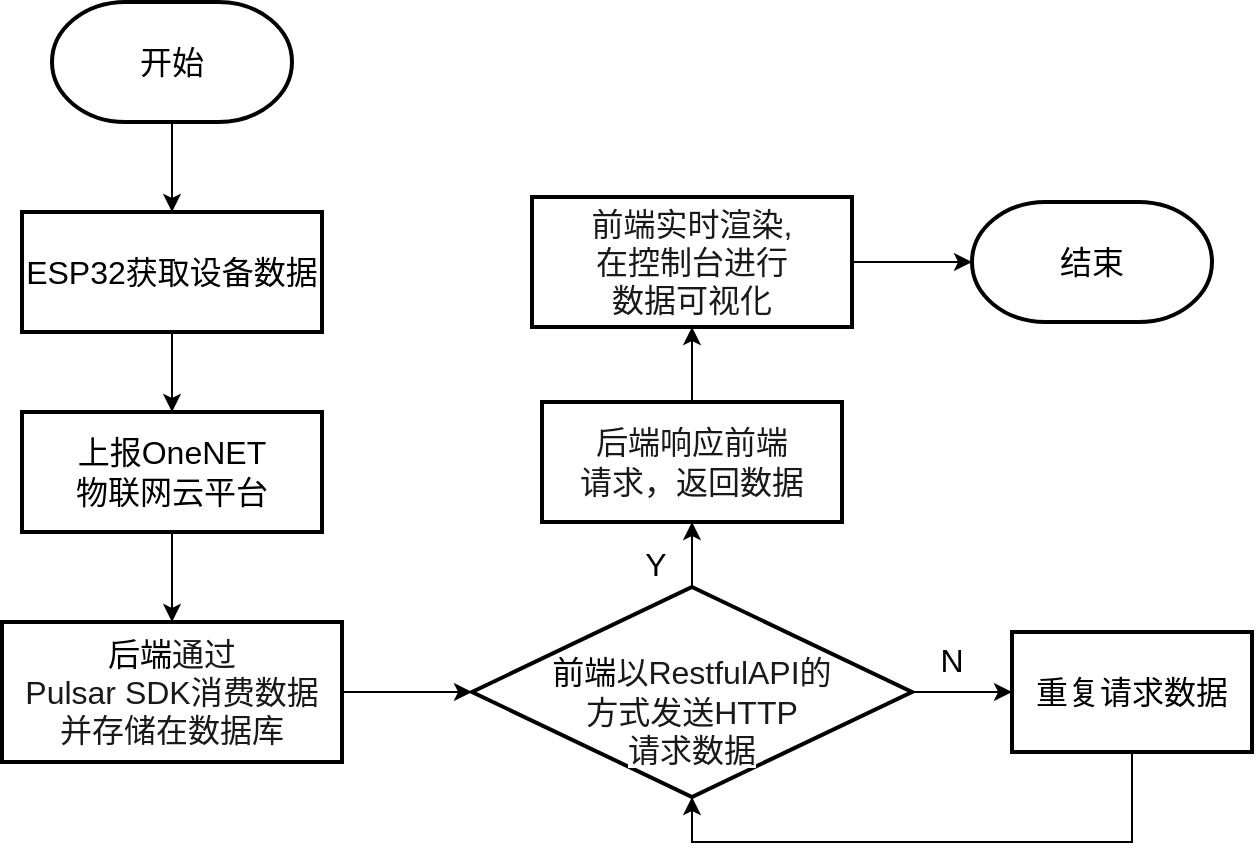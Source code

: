 <mxfile version="27.0.3">
  <diagram name="第 1 页" id="Ivtz1y3JbJTpl7jnr0I4">
    <mxGraphModel dx="1250" dy="688" grid="1" gridSize="10" guides="1" tooltips="1" connect="1" arrows="1" fold="1" page="1" pageScale="1" pageWidth="827" pageHeight="1169" math="0" shadow="0">
      <root>
        <mxCell id="0" />
        <mxCell id="1" parent="0" />
        <mxCell id="PWG7MVSQYjs1RkE0XGg9-1" value="" style="edgeStyle=orthogonalEdgeStyle;rounded=0;orthogonalLoop=1;jettySize=auto;html=1;labelBackgroundColor=none;fontColor=default;" edge="1" parent="1" source="PWG7MVSQYjs1RkE0XGg9-2" target="PWG7MVSQYjs1RkE0XGg9-4">
          <mxGeometry relative="1" as="geometry" />
        </mxCell>
        <mxCell id="PWG7MVSQYjs1RkE0XGg9-2" value="&lt;font style=&quot;font-size: 16px;&quot;&gt;开始&lt;/font&gt;" style="strokeWidth=2;html=1;shape=mxgraph.flowchart.terminator;whiteSpace=wrap;labelBackgroundColor=none;" vertex="1" parent="1">
          <mxGeometry x="110" y="170" width="120" height="60" as="geometry" />
        </mxCell>
        <mxCell id="PWG7MVSQYjs1RkE0XGg9-54" value="" style="edgeStyle=orthogonalEdgeStyle;rounded=0;orthogonalLoop=1;jettySize=auto;html=1;" edge="1" parent="1" source="PWG7MVSQYjs1RkE0XGg9-4" target="PWG7MVSQYjs1RkE0XGg9-53">
          <mxGeometry relative="1" as="geometry" />
        </mxCell>
        <mxCell id="PWG7MVSQYjs1RkE0XGg9-4" value="&lt;font style=&quot;font-size: 16px;&quot;&gt;ESP32获取设备数据&lt;/font&gt;" style="whiteSpace=wrap;html=1;strokeWidth=2;labelBackgroundColor=none;" vertex="1" parent="1">
          <mxGeometry x="95" y="275" width="150" height="60" as="geometry" />
        </mxCell>
        <mxCell id="PWG7MVSQYjs1RkE0XGg9-34" style="edgeStyle=orthogonalEdgeStyle;rounded=0;orthogonalLoop=1;jettySize=auto;html=1;exitX=0.5;exitY=1;exitDx=0;exitDy=0;" edge="1" parent="1">
          <mxGeometry relative="1" as="geometry">
            <mxPoint x="540" y="424" as="sourcePoint" />
            <mxPoint x="540" y="424" as="targetPoint" />
          </mxGeometry>
        </mxCell>
        <mxCell id="PWG7MVSQYjs1RkE0XGg9-60" value="" style="edgeStyle=orthogonalEdgeStyle;rounded=0;orthogonalLoop=1;jettySize=auto;html=1;" edge="1" parent="1" source="PWG7MVSQYjs1RkE0XGg9-53" target="PWG7MVSQYjs1RkE0XGg9-59">
          <mxGeometry relative="1" as="geometry" />
        </mxCell>
        <mxCell id="PWG7MVSQYjs1RkE0XGg9-53" value="&lt;font style=&quot;font-size: 16px;&quot;&gt;上报OneNET&lt;/font&gt;&lt;div&gt;&lt;font style=&quot;font-size: 16px;&quot;&gt;物联网云平台&lt;/font&gt;&lt;/div&gt;" style="whiteSpace=wrap;html=1;strokeWidth=2;labelBackgroundColor=none;" vertex="1" parent="1">
          <mxGeometry x="95" y="375" width="150" height="60" as="geometry" />
        </mxCell>
        <mxCell id="PWG7MVSQYjs1RkE0XGg9-62" value="" style="edgeStyle=orthogonalEdgeStyle;rounded=0;orthogonalLoop=1;jettySize=auto;html=1;" edge="1" parent="1" source="PWG7MVSQYjs1RkE0XGg9-59" target="PWG7MVSQYjs1RkE0XGg9-61">
          <mxGeometry relative="1" as="geometry" />
        </mxCell>
        <mxCell id="PWG7MVSQYjs1RkE0XGg9-59" value="&lt;font style=&quot;font-size: 16px;&quot; face=&quot;Helvetica&quot;&gt;后端&lt;span style=&quot;white-space-collapse: preserve; color: rgba(0, 0, 0, 0.9); text-align: left; background-color: rgb(255, 255, 255);&quot;&gt;通过&lt;/span&gt;&lt;/font&gt;&lt;div&gt;&lt;span style=&quot;color: rgba(0, 0, 0, 0.9); text-align: left; white-space-collapse: preserve; background-color: rgb(255, 255, 255);&quot;&gt;&lt;font style=&quot;font-size: 16px;&quot; face=&quot;Helvetica&quot;&gt;Pulsar SDK消费数据&lt;/font&gt;&lt;/span&gt;&lt;/div&gt;&lt;div&gt;&lt;span style=&quot;color: rgba(0, 0, 0, 0.9); text-align: left; white-space-collapse: preserve; background-color: rgb(255, 255, 255);&quot;&gt;&lt;font style=&quot;font-size: 16px;&quot; face=&quot;Helvetica&quot;&gt;并存储在数据库&lt;/font&gt;&lt;/span&gt;&lt;/div&gt;" style="whiteSpace=wrap;html=1;strokeWidth=2;labelBackgroundColor=none;" vertex="1" parent="1">
          <mxGeometry x="85" y="480" width="170" height="70" as="geometry" />
        </mxCell>
        <mxCell id="PWG7MVSQYjs1RkE0XGg9-64" value="" style="edgeStyle=orthogonalEdgeStyle;rounded=0;orthogonalLoop=1;jettySize=auto;html=1;" edge="1" parent="1" source="PWG7MVSQYjs1RkE0XGg9-61" target="PWG7MVSQYjs1RkE0XGg9-63">
          <mxGeometry relative="1" as="geometry" />
        </mxCell>
        <mxCell id="PWG7MVSQYjs1RkE0XGg9-71" value="" style="edgeStyle=orthogonalEdgeStyle;rounded=0;orthogonalLoop=1;jettySize=auto;html=1;" edge="1" parent="1" source="PWG7MVSQYjs1RkE0XGg9-61" target="PWG7MVSQYjs1RkE0XGg9-70">
          <mxGeometry relative="1" as="geometry" />
        </mxCell>
        <mxCell id="PWG7MVSQYjs1RkE0XGg9-61" value="&lt;div&gt;&lt;span style=&quot;font-size: 16px; background-color: transparent; color: light-dark(rgb(0, 0, 0), rgb(255, 255, 255));&quot;&gt;&lt;br&gt;&lt;/span&gt;&lt;/div&gt;&lt;div&gt;&lt;span style=&quot;font-size: 16px; background-color: transparent; color: light-dark(rgb(0, 0, 0), rgb(255, 255, 255));&quot;&gt;前端&lt;/span&gt;&lt;span style=&quot;font-size: 16px; white-space-collapse: preserve; color: rgba(0, 0, 0, 0.9); text-align: left; background-color: rgb(255, 255, 255);&quot;&gt;以&lt;/span&gt;&lt;span style=&quot;font-size: 16px; white-space-collapse: preserve; color: rgba(0, 0, 0, 0.9); text-align: left; background-color: rgb(255, 255, 255);&quot;&gt;&lt;font face=&quot;Helvetica&quot;&gt;RestfulAPI&lt;/font&gt;&lt;/span&gt;&lt;span style=&quot;font-size: 16px; white-space-collapse: preserve; color: rgba(0, 0, 0, 0.9); text-align: left; background-color: rgb(255, 255, 255);&quot;&gt;的&lt;/span&gt;&lt;/div&gt;&lt;div&gt;&lt;font style=&quot;font-size: 16px;&quot;&gt;&lt;span style=&quot;color: rgba(0, 0, 0, 0.9); text-align: left; white-space-collapse: preserve; background-color: rgb(255, 255, 255);&quot;&gt;方式发送&lt;/span&gt;&lt;span style=&quot;color: rgba(0, 0, 0, 0.9); text-align: left; white-space-collapse: preserve; background-color: rgb(255, 255, 255);&quot;&gt;&lt;font face=&quot;Helvetica&quot;&gt;HTTP&lt;/font&gt;&lt;/span&gt;&lt;/font&gt;&lt;/div&gt;&lt;div&gt;&lt;font style=&quot;font-size: 16px;&quot;&gt;&lt;span style=&quot;color: rgba(0, 0, 0, 0.9); text-align: left; white-space-collapse: preserve; background-color: rgb(255, 255, 255);&quot;&gt;请求&lt;/span&gt;&lt;/font&gt;&lt;span style=&quot;font-size: 16px; background-color: light-dark(rgb(255, 255, 255), rgb(18, 18, 18)); color: light-dark(rgba(0, 0, 0, 0.9), rgb(237, 237, 237)); text-align: left; white-space-collapse: preserve;&quot;&gt;数据&lt;/span&gt;&lt;/div&gt;" style="rhombus;whiteSpace=wrap;html=1;strokeWidth=2;labelBackgroundColor=none;" vertex="1" parent="1">
          <mxGeometry x="320" y="462.5" width="220" height="105" as="geometry" />
        </mxCell>
        <mxCell id="PWG7MVSQYjs1RkE0XGg9-66" value="" style="edgeStyle=orthogonalEdgeStyle;rounded=0;orthogonalLoop=1;jettySize=auto;html=1;" edge="1" parent="1" source="PWG7MVSQYjs1RkE0XGg9-63" target="PWG7MVSQYjs1RkE0XGg9-65">
          <mxGeometry relative="1" as="geometry" />
        </mxCell>
        <mxCell id="PWG7MVSQYjs1RkE0XGg9-63" value="&lt;span style=&quot;color: rgba(0, 0, 0, 0.9); text-align: left; white-space-collapse: preserve; background-color: rgb(255, 255, 255);&quot;&gt;&lt;font face=&quot;Helvetica&quot; style=&quot;font-size: 16px;&quot;&gt;后端响应前端&lt;/font&gt;&lt;/span&gt;&lt;div&gt;&lt;span style=&quot;color: rgba(0, 0, 0, 0.9); text-align: left; white-space-collapse: preserve; background-color: rgb(255, 255, 255);&quot;&gt;&lt;font face=&quot;Helvetica&quot; style=&quot;font-size: 16px;&quot;&gt;请求，返回数据&lt;/font&gt;&lt;/span&gt;&lt;/div&gt;" style="whiteSpace=wrap;html=1;strokeWidth=2;labelBackgroundColor=none;" vertex="1" parent="1">
          <mxGeometry x="355" y="370" width="150" height="60" as="geometry" />
        </mxCell>
        <mxCell id="PWG7MVSQYjs1RkE0XGg9-77" value="" style="edgeStyle=orthogonalEdgeStyle;rounded=0;orthogonalLoop=1;jettySize=auto;html=1;" edge="1" parent="1" source="PWG7MVSQYjs1RkE0XGg9-65" target="PWG7MVSQYjs1RkE0XGg9-69">
          <mxGeometry relative="1" as="geometry" />
        </mxCell>
        <mxCell id="PWG7MVSQYjs1RkE0XGg9-65" value="&lt;span style=&quot;white-space-collapse: preserve; color: rgba(0, 0, 0, 0.9); text-align: left; background-color: rgb(255, 255, 255);&quot;&gt;&lt;font face=&quot;Helvetica&quot; style=&quot;font-size: 16px;&quot;&gt;前端&lt;/font&gt;&lt;/span&gt;&lt;span style=&quot;font-size: 16px; white-space-collapse: preserve; color: rgba(0, 0, 0, 0.9); text-align: left; background-color: rgb(255, 255, 255);&quot;&gt;实时渲染,&lt;/span&gt;&lt;div&gt;&lt;span style=&quot;font-size: 16px; white-space-collapse: preserve; background-color: rgb(255, 255, 255); color: rgba(0, 0, 0, 0.9); text-align: left;&quot;&gt;在控制台进行&lt;/span&gt;&lt;/div&gt;&lt;div&gt;&lt;span style=&quot;font-size: 16px; white-space-collapse: preserve; background-color: rgb(255, 255, 255); color: rgba(0, 0, 0, 0.9); text-align: left;&quot;&gt;数据可视化&lt;/span&gt;&lt;/div&gt;" style="whiteSpace=wrap;html=1;strokeWidth=2;labelBackgroundColor=none;" vertex="1" parent="1">
          <mxGeometry x="350" y="267.5" width="160" height="65" as="geometry" />
        </mxCell>
        <mxCell id="PWG7MVSQYjs1RkE0XGg9-69" value="&lt;span style=&quot;font-size: 16px;&quot;&gt;结束&lt;/span&gt;" style="strokeWidth=2;html=1;shape=mxgraph.flowchart.terminator;whiteSpace=wrap;" vertex="1" parent="1">
          <mxGeometry x="570" y="270" width="120" height="60" as="geometry" />
        </mxCell>
        <mxCell id="PWG7MVSQYjs1RkE0XGg9-73" value="" style="edgeStyle=orthogonalEdgeStyle;rounded=0;orthogonalLoop=1;jettySize=auto;html=1;" edge="1" parent="1" source="PWG7MVSQYjs1RkE0XGg9-70">
          <mxGeometry relative="1" as="geometry">
            <mxPoint x="430" y="567.5" as="targetPoint" />
            <Array as="points">
              <mxPoint x="650" y="590" />
              <mxPoint x="430" y="590" />
            </Array>
          </mxGeometry>
        </mxCell>
        <mxCell id="PWG7MVSQYjs1RkE0XGg9-70" value="&lt;font style=&quot;font-size: 16px;&quot;&gt;重复请求数据&lt;/font&gt;" style="whiteSpace=wrap;html=1;strokeWidth=2;labelBackgroundColor=none;" vertex="1" parent="1">
          <mxGeometry x="590" y="485" width="120" height="60" as="geometry" />
        </mxCell>
        <mxCell id="PWG7MVSQYjs1RkE0XGg9-74" value="&lt;font style=&quot;font-size: 16px;&quot;&gt;N&lt;/font&gt;" style="text;html=1;align=center;verticalAlign=middle;whiteSpace=wrap;rounded=0;" vertex="1" parent="1">
          <mxGeometry x="530" y="484" width="60" height="30" as="geometry" />
        </mxCell>
        <mxCell id="PWG7MVSQYjs1RkE0XGg9-75" value="&lt;font style=&quot;font-size: 16px;&quot;&gt;Y&lt;/font&gt;" style="text;html=1;align=center;verticalAlign=middle;whiteSpace=wrap;rounded=0;" vertex="1" parent="1">
          <mxGeometry x="382" y="436" width="60" height="30" as="geometry" />
        </mxCell>
      </root>
    </mxGraphModel>
  </diagram>
</mxfile>
